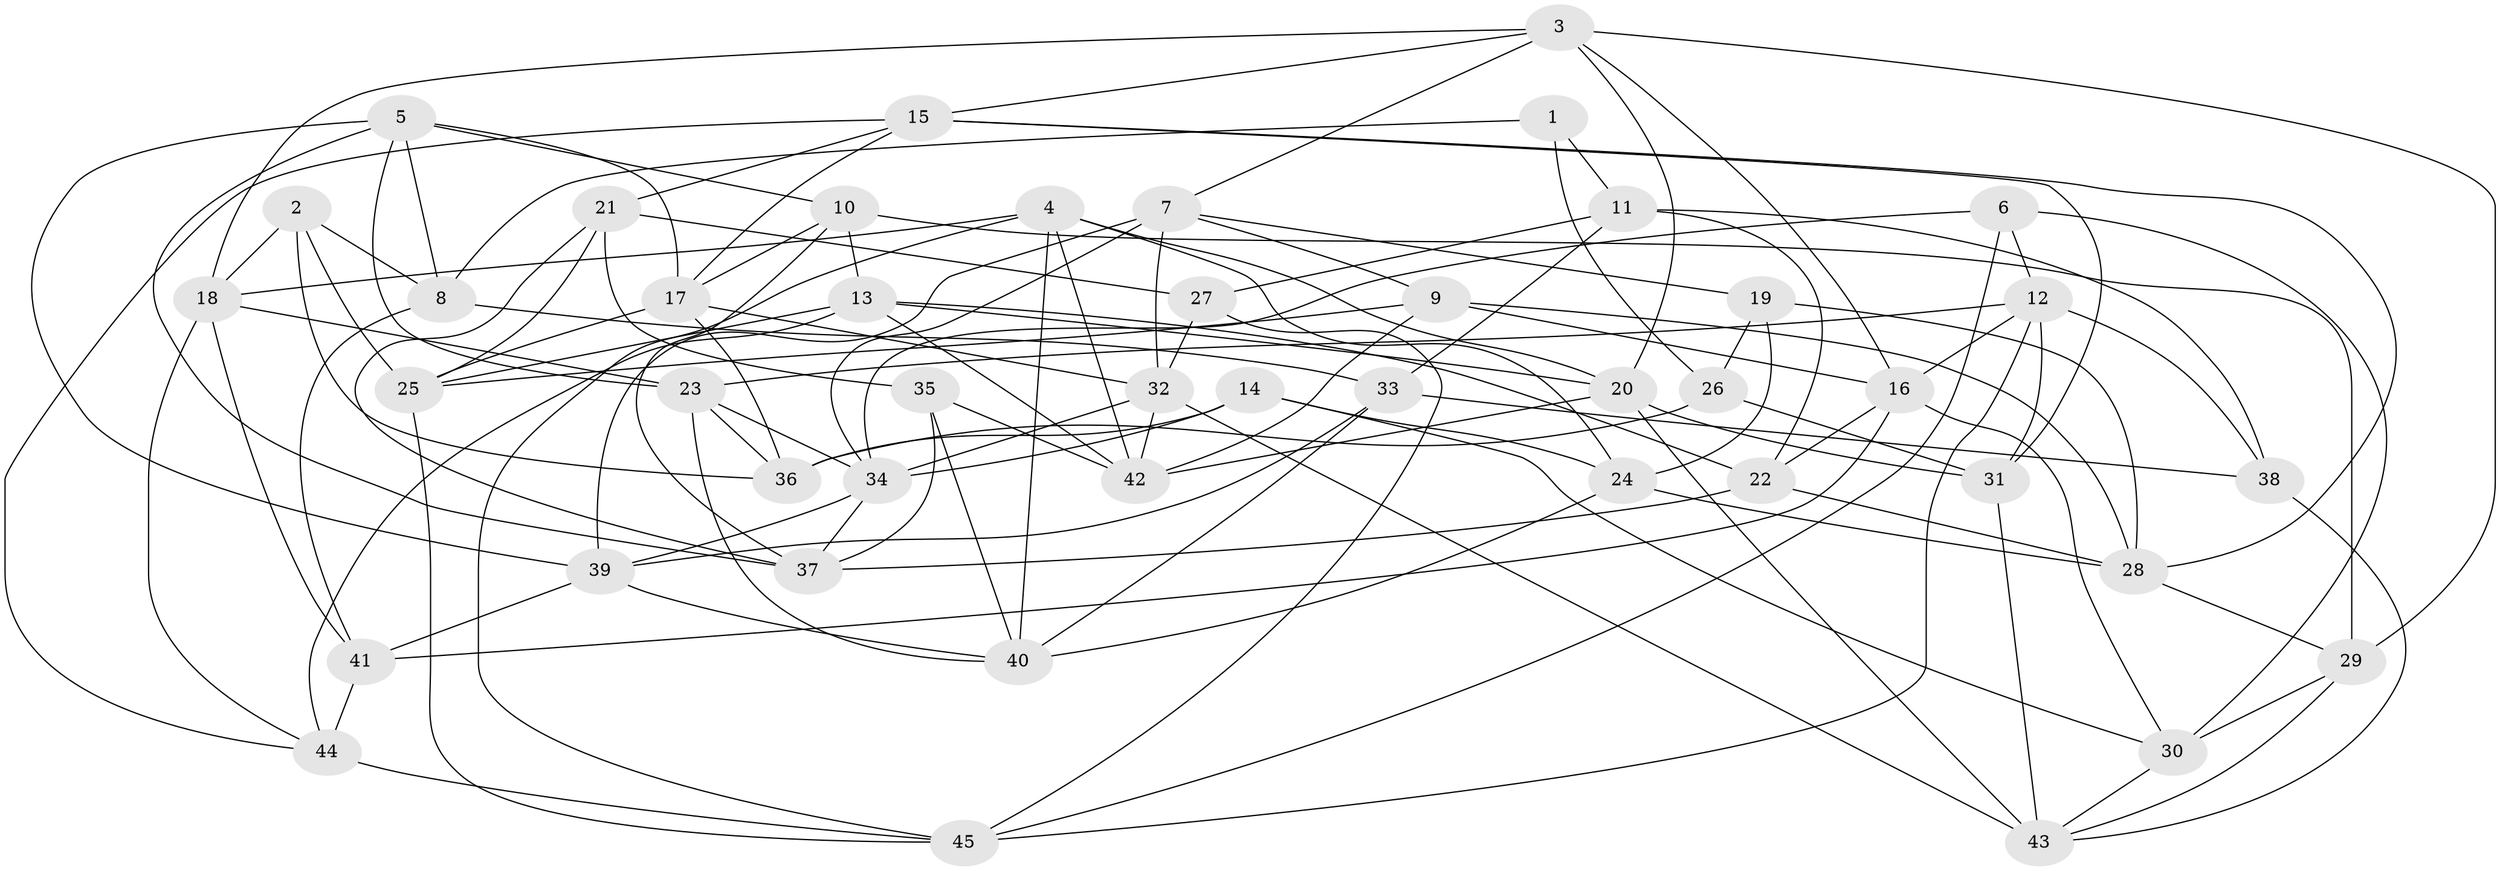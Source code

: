 // original degree distribution, {4: 1.0}
// Generated by graph-tools (version 1.1) at 2025/03/03/09/25 03:03:08]
// undirected, 45 vertices, 119 edges
graph export_dot {
graph [start="1"]
  node [color=gray90,style=filled];
  1;
  2;
  3;
  4;
  5;
  6;
  7;
  8;
  9;
  10;
  11;
  12;
  13;
  14;
  15;
  16;
  17;
  18;
  19;
  20;
  21;
  22;
  23;
  24;
  25;
  26;
  27;
  28;
  29;
  30;
  31;
  32;
  33;
  34;
  35;
  36;
  37;
  38;
  39;
  40;
  41;
  42;
  43;
  44;
  45;
  1 -- 8 [weight=1.0];
  1 -- 11 [weight=1.0];
  1 -- 26 [weight=2.0];
  2 -- 8 [weight=1.0];
  2 -- 18 [weight=1.0];
  2 -- 25 [weight=1.0];
  2 -- 36 [weight=1.0];
  3 -- 7 [weight=1.0];
  3 -- 15 [weight=1.0];
  3 -- 16 [weight=1.0];
  3 -- 18 [weight=1.0];
  3 -- 20 [weight=1.0];
  3 -- 29 [weight=1.0];
  4 -- 18 [weight=1.0];
  4 -- 20 [weight=1.0];
  4 -- 24 [weight=1.0];
  4 -- 40 [weight=1.0];
  4 -- 42 [weight=1.0];
  4 -- 45 [weight=1.0];
  5 -- 8 [weight=1.0];
  5 -- 10 [weight=1.0];
  5 -- 17 [weight=1.0];
  5 -- 23 [weight=1.0];
  5 -- 37 [weight=1.0];
  5 -- 39 [weight=1.0];
  6 -- 12 [weight=1.0];
  6 -- 30 [weight=2.0];
  6 -- 34 [weight=2.0];
  6 -- 45 [weight=1.0];
  7 -- 9 [weight=1.0];
  7 -- 19 [weight=1.0];
  7 -- 32 [weight=1.0];
  7 -- 34 [weight=1.0];
  7 -- 39 [weight=1.0];
  8 -- 33 [weight=2.0];
  8 -- 41 [weight=1.0];
  9 -- 16 [weight=1.0];
  9 -- 25 [weight=1.0];
  9 -- 28 [weight=2.0];
  9 -- 42 [weight=1.0];
  10 -- 13 [weight=1.0];
  10 -- 17 [weight=1.0];
  10 -- 29 [weight=2.0];
  10 -- 37 [weight=1.0];
  11 -- 22 [weight=1.0];
  11 -- 27 [weight=2.0];
  11 -- 33 [weight=1.0];
  11 -- 38 [weight=1.0];
  12 -- 16 [weight=1.0];
  12 -- 23 [weight=1.0];
  12 -- 31 [weight=1.0];
  12 -- 38 [weight=1.0];
  12 -- 45 [weight=1.0];
  13 -- 20 [weight=1.0];
  13 -- 22 [weight=1.0];
  13 -- 25 [weight=1.0];
  13 -- 42 [weight=1.0];
  13 -- 44 [weight=1.0];
  14 -- 24 [weight=2.0];
  14 -- 30 [weight=1.0];
  14 -- 34 [weight=1.0];
  14 -- 36 [weight=2.0];
  15 -- 17 [weight=1.0];
  15 -- 21 [weight=1.0];
  15 -- 28 [weight=1.0];
  15 -- 31 [weight=1.0];
  15 -- 44 [weight=1.0];
  16 -- 22 [weight=1.0];
  16 -- 30 [weight=1.0];
  16 -- 41 [weight=1.0];
  17 -- 25 [weight=1.0];
  17 -- 32 [weight=1.0];
  17 -- 36 [weight=1.0];
  18 -- 23 [weight=1.0];
  18 -- 41 [weight=1.0];
  18 -- 44 [weight=1.0];
  19 -- 24 [weight=1.0];
  19 -- 26 [weight=1.0];
  19 -- 28 [weight=1.0];
  20 -- 31 [weight=1.0];
  20 -- 42 [weight=1.0];
  20 -- 43 [weight=1.0];
  21 -- 25 [weight=1.0];
  21 -- 27 [weight=2.0];
  21 -- 35 [weight=1.0];
  21 -- 37 [weight=1.0];
  22 -- 28 [weight=2.0];
  22 -- 37 [weight=1.0];
  23 -- 34 [weight=1.0];
  23 -- 36 [weight=1.0];
  23 -- 40 [weight=1.0];
  24 -- 28 [weight=1.0];
  24 -- 40 [weight=1.0];
  25 -- 45 [weight=1.0];
  26 -- 31 [weight=2.0];
  26 -- 36 [weight=1.0];
  27 -- 32 [weight=1.0];
  27 -- 45 [weight=1.0];
  28 -- 29 [weight=1.0];
  29 -- 30 [weight=1.0];
  29 -- 43 [weight=1.0];
  30 -- 43 [weight=1.0];
  31 -- 43 [weight=1.0];
  32 -- 34 [weight=1.0];
  32 -- 42 [weight=1.0];
  32 -- 43 [weight=1.0];
  33 -- 38 [weight=1.0];
  33 -- 39 [weight=1.0];
  33 -- 40 [weight=1.0];
  34 -- 37 [weight=1.0];
  34 -- 39 [weight=1.0];
  35 -- 37 [weight=1.0];
  35 -- 40 [weight=1.0];
  35 -- 42 [weight=1.0];
  38 -- 43 [weight=1.0];
  39 -- 40 [weight=1.0];
  39 -- 41 [weight=1.0];
  41 -- 44 [weight=2.0];
  44 -- 45 [weight=1.0];
}

